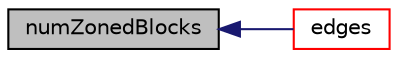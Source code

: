 digraph "numZonedBlocks"
{
  bgcolor="transparent";
  edge [fontname="Helvetica",fontsize="10",labelfontname="Helvetica",labelfontsize="10"];
  node [fontname="Helvetica",fontsize="10",shape=record];
  rankdir="LR";
  Node1 [label="numZonedBlocks",height=0.2,width=0.4,color="black", fillcolor="grey75", style="filled", fontcolor="black"];
  Node1 -> Node2 [dir="back",color="midnightblue",fontsize="10",style="solid",fontname="Helvetica"];
  Node2 [label="edges",height=0.2,width=0.4,color="red",URL="$a00145.html#a761dfcf5c58e79c66afbf35c80c516ea",tooltip="Return the curved edges. "];
}
